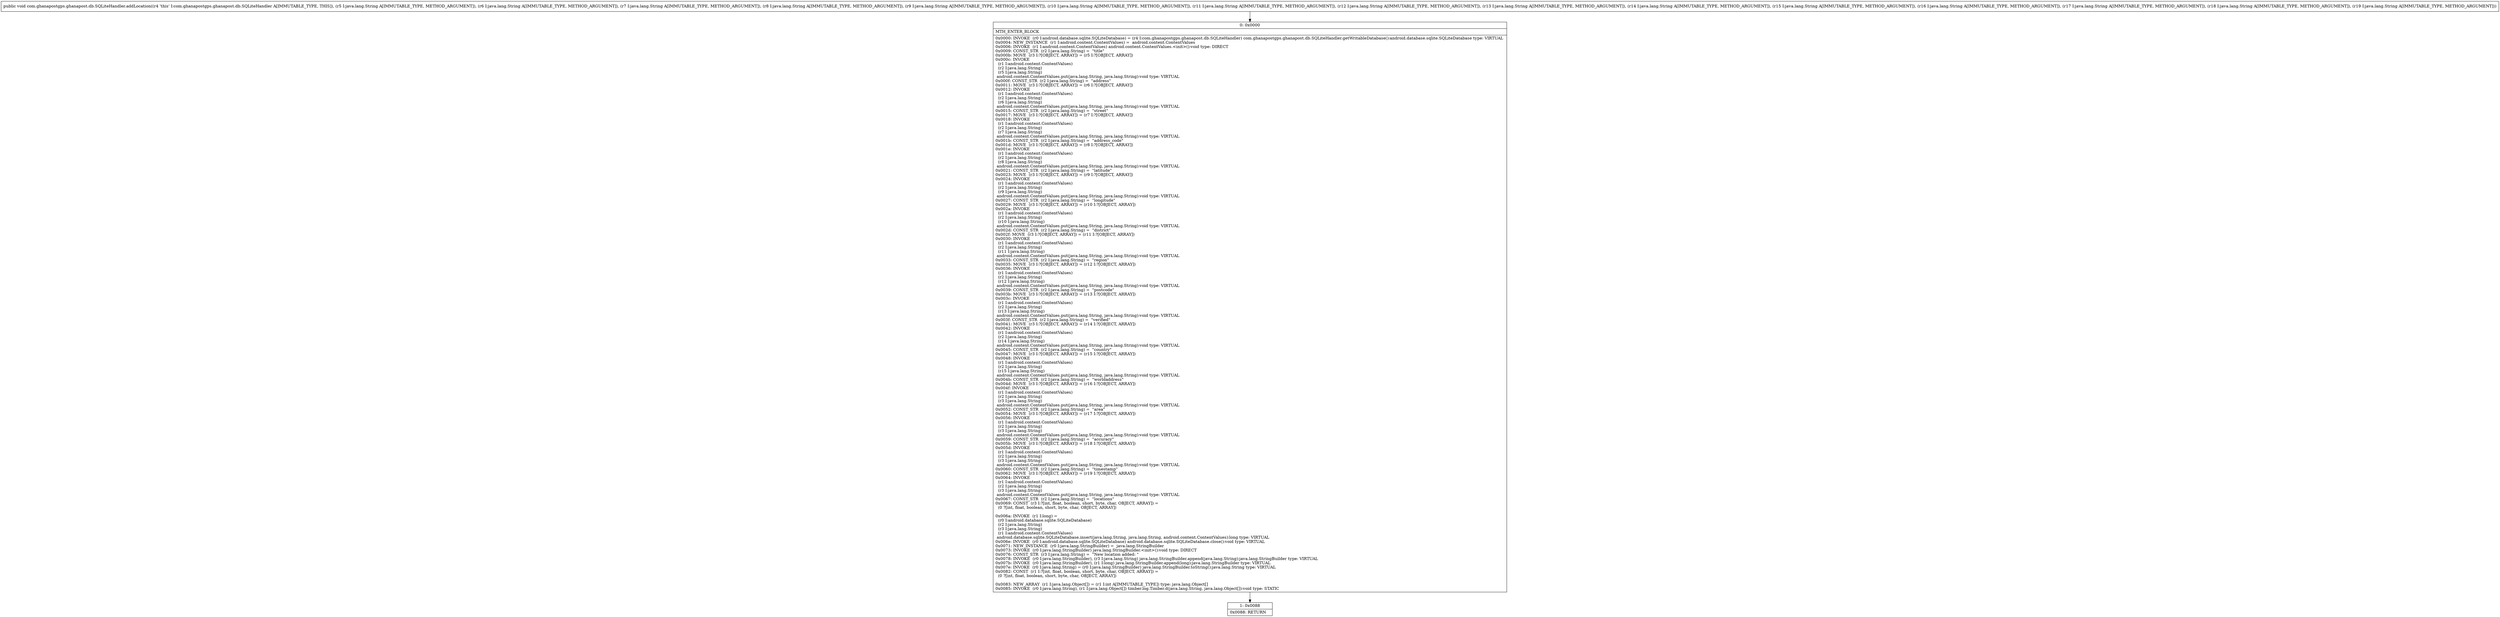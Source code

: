digraph "CFG forcom.ghanapostgps.ghanapost.db.SQLiteHandler.addLocation(Ljava\/lang\/String;Ljava\/lang\/String;Ljava\/lang\/String;Ljava\/lang\/String;Ljava\/lang\/String;Ljava\/lang\/String;Ljava\/lang\/String;Ljava\/lang\/String;Ljava\/lang\/String;Ljava\/lang\/String;Ljava\/lang\/String;Ljava\/lang\/String;Ljava\/lang\/String;Ljava\/lang\/String;Ljava\/lang\/String;)V" {
Node_0 [shape=record,label="{0\:\ 0x0000|MTH_ENTER_BLOCK\l|0x0000: INVOKE  (r0 I:android.database.sqlite.SQLiteDatabase) = (r4 I:com.ghanapostgps.ghanapost.db.SQLiteHandler) com.ghanapostgps.ghanapost.db.SQLiteHandler.getWritableDatabase():android.database.sqlite.SQLiteDatabase type: VIRTUAL \l0x0004: NEW_INSTANCE  (r1 I:android.content.ContentValues) =  android.content.ContentValues \l0x0006: INVOKE  (r1 I:android.content.ContentValues) android.content.ContentValues.\<init\>():void type: DIRECT \l0x0009: CONST_STR  (r2 I:java.lang.String) =  \"title\" \l0x000b: MOVE  (r3 I:?[OBJECT, ARRAY]) = (r5 I:?[OBJECT, ARRAY]) \l0x000c: INVOKE  \l  (r1 I:android.content.ContentValues)\l  (r2 I:java.lang.String)\l  (r5 I:java.lang.String)\l android.content.ContentValues.put(java.lang.String, java.lang.String):void type: VIRTUAL \l0x000f: CONST_STR  (r2 I:java.lang.String) =  \"address\" \l0x0011: MOVE  (r3 I:?[OBJECT, ARRAY]) = (r6 I:?[OBJECT, ARRAY]) \l0x0012: INVOKE  \l  (r1 I:android.content.ContentValues)\l  (r2 I:java.lang.String)\l  (r6 I:java.lang.String)\l android.content.ContentValues.put(java.lang.String, java.lang.String):void type: VIRTUAL \l0x0015: CONST_STR  (r2 I:java.lang.String) =  \"street\" \l0x0017: MOVE  (r3 I:?[OBJECT, ARRAY]) = (r7 I:?[OBJECT, ARRAY]) \l0x0018: INVOKE  \l  (r1 I:android.content.ContentValues)\l  (r2 I:java.lang.String)\l  (r7 I:java.lang.String)\l android.content.ContentValues.put(java.lang.String, java.lang.String):void type: VIRTUAL \l0x001b: CONST_STR  (r2 I:java.lang.String) =  \"address_code\" \l0x001d: MOVE  (r3 I:?[OBJECT, ARRAY]) = (r8 I:?[OBJECT, ARRAY]) \l0x001e: INVOKE  \l  (r1 I:android.content.ContentValues)\l  (r2 I:java.lang.String)\l  (r8 I:java.lang.String)\l android.content.ContentValues.put(java.lang.String, java.lang.String):void type: VIRTUAL \l0x0021: CONST_STR  (r2 I:java.lang.String) =  \"latitude\" \l0x0023: MOVE  (r3 I:?[OBJECT, ARRAY]) = (r9 I:?[OBJECT, ARRAY]) \l0x0024: INVOKE  \l  (r1 I:android.content.ContentValues)\l  (r2 I:java.lang.String)\l  (r9 I:java.lang.String)\l android.content.ContentValues.put(java.lang.String, java.lang.String):void type: VIRTUAL \l0x0027: CONST_STR  (r2 I:java.lang.String) =  \"longitude\" \l0x0029: MOVE  (r3 I:?[OBJECT, ARRAY]) = (r10 I:?[OBJECT, ARRAY]) \l0x002a: INVOKE  \l  (r1 I:android.content.ContentValues)\l  (r2 I:java.lang.String)\l  (r10 I:java.lang.String)\l android.content.ContentValues.put(java.lang.String, java.lang.String):void type: VIRTUAL \l0x002d: CONST_STR  (r2 I:java.lang.String) =  \"district\" \l0x002f: MOVE  (r3 I:?[OBJECT, ARRAY]) = (r11 I:?[OBJECT, ARRAY]) \l0x0030: INVOKE  \l  (r1 I:android.content.ContentValues)\l  (r2 I:java.lang.String)\l  (r11 I:java.lang.String)\l android.content.ContentValues.put(java.lang.String, java.lang.String):void type: VIRTUAL \l0x0033: CONST_STR  (r2 I:java.lang.String) =  \"region\" \l0x0035: MOVE  (r3 I:?[OBJECT, ARRAY]) = (r12 I:?[OBJECT, ARRAY]) \l0x0036: INVOKE  \l  (r1 I:android.content.ContentValues)\l  (r2 I:java.lang.String)\l  (r12 I:java.lang.String)\l android.content.ContentValues.put(java.lang.String, java.lang.String):void type: VIRTUAL \l0x0039: CONST_STR  (r2 I:java.lang.String) =  \"postcode\" \l0x003b: MOVE  (r3 I:?[OBJECT, ARRAY]) = (r13 I:?[OBJECT, ARRAY]) \l0x003c: INVOKE  \l  (r1 I:android.content.ContentValues)\l  (r2 I:java.lang.String)\l  (r13 I:java.lang.String)\l android.content.ContentValues.put(java.lang.String, java.lang.String):void type: VIRTUAL \l0x003f: CONST_STR  (r2 I:java.lang.String) =  \"verified\" \l0x0041: MOVE  (r3 I:?[OBJECT, ARRAY]) = (r14 I:?[OBJECT, ARRAY]) \l0x0042: INVOKE  \l  (r1 I:android.content.ContentValues)\l  (r2 I:java.lang.String)\l  (r14 I:java.lang.String)\l android.content.ContentValues.put(java.lang.String, java.lang.String):void type: VIRTUAL \l0x0045: CONST_STR  (r2 I:java.lang.String) =  \"country\" \l0x0047: MOVE  (r3 I:?[OBJECT, ARRAY]) = (r15 I:?[OBJECT, ARRAY]) \l0x0048: INVOKE  \l  (r1 I:android.content.ContentValues)\l  (r2 I:java.lang.String)\l  (r15 I:java.lang.String)\l android.content.ContentValues.put(java.lang.String, java.lang.String):void type: VIRTUAL \l0x004b: CONST_STR  (r2 I:java.lang.String) =  \"worldaddress\" \l0x004d: MOVE  (r3 I:?[OBJECT, ARRAY]) = (r16 I:?[OBJECT, ARRAY]) \l0x004f: INVOKE  \l  (r1 I:android.content.ContentValues)\l  (r2 I:java.lang.String)\l  (r3 I:java.lang.String)\l android.content.ContentValues.put(java.lang.String, java.lang.String):void type: VIRTUAL \l0x0052: CONST_STR  (r2 I:java.lang.String) =  \"area\" \l0x0054: MOVE  (r3 I:?[OBJECT, ARRAY]) = (r17 I:?[OBJECT, ARRAY]) \l0x0056: INVOKE  \l  (r1 I:android.content.ContentValues)\l  (r2 I:java.lang.String)\l  (r3 I:java.lang.String)\l android.content.ContentValues.put(java.lang.String, java.lang.String):void type: VIRTUAL \l0x0059: CONST_STR  (r2 I:java.lang.String) =  \"accuracy\" \l0x005b: MOVE  (r3 I:?[OBJECT, ARRAY]) = (r18 I:?[OBJECT, ARRAY]) \l0x005d: INVOKE  \l  (r1 I:android.content.ContentValues)\l  (r2 I:java.lang.String)\l  (r3 I:java.lang.String)\l android.content.ContentValues.put(java.lang.String, java.lang.String):void type: VIRTUAL \l0x0060: CONST_STR  (r2 I:java.lang.String) =  \"timestamp\" \l0x0062: MOVE  (r3 I:?[OBJECT, ARRAY]) = (r19 I:?[OBJECT, ARRAY]) \l0x0064: INVOKE  \l  (r1 I:android.content.ContentValues)\l  (r2 I:java.lang.String)\l  (r3 I:java.lang.String)\l android.content.ContentValues.put(java.lang.String, java.lang.String):void type: VIRTUAL \l0x0067: CONST_STR  (r2 I:java.lang.String) =  \"locations\" \l0x0069: CONST  (r3 I:?[int, float, boolean, short, byte, char, OBJECT, ARRAY]) = \l  (0 ?[int, float, boolean, short, byte, char, OBJECT, ARRAY])\l \l0x006a: INVOKE  (r1 I:long) = \l  (r0 I:android.database.sqlite.SQLiteDatabase)\l  (r2 I:java.lang.String)\l  (r3 I:java.lang.String)\l  (r1 I:android.content.ContentValues)\l android.database.sqlite.SQLiteDatabase.insert(java.lang.String, java.lang.String, android.content.ContentValues):long type: VIRTUAL \l0x006e: INVOKE  (r0 I:android.database.sqlite.SQLiteDatabase) android.database.sqlite.SQLiteDatabase.close():void type: VIRTUAL \l0x0071: NEW_INSTANCE  (r0 I:java.lang.StringBuilder) =  java.lang.StringBuilder \l0x0073: INVOKE  (r0 I:java.lang.StringBuilder) java.lang.StringBuilder.\<init\>():void type: DIRECT \l0x0076: CONST_STR  (r3 I:java.lang.String) =  \"New location added: \" \l0x0078: INVOKE  (r0 I:java.lang.StringBuilder), (r3 I:java.lang.String) java.lang.StringBuilder.append(java.lang.String):java.lang.StringBuilder type: VIRTUAL \l0x007b: INVOKE  (r0 I:java.lang.StringBuilder), (r1 I:long) java.lang.StringBuilder.append(long):java.lang.StringBuilder type: VIRTUAL \l0x007e: INVOKE  (r0 I:java.lang.String) = (r0 I:java.lang.StringBuilder) java.lang.StringBuilder.toString():java.lang.String type: VIRTUAL \l0x0082: CONST  (r1 I:?[int, float, boolean, short, byte, char, OBJECT, ARRAY]) = \l  (0 ?[int, float, boolean, short, byte, char, OBJECT, ARRAY])\l \l0x0083: NEW_ARRAY  (r1 I:java.lang.Object[]) = (r1 I:int A[IMMUTABLE_TYPE]) type: java.lang.Object[] \l0x0085: INVOKE  (r0 I:java.lang.String), (r1 I:java.lang.Object[]) timber.log.Timber.d(java.lang.String, java.lang.Object[]):void type: STATIC \l}"];
Node_1 [shape=record,label="{1\:\ 0x0088|0x0088: RETURN   \l}"];
MethodNode[shape=record,label="{public void com.ghanapostgps.ghanapost.db.SQLiteHandler.addLocation((r4 'this' I:com.ghanapostgps.ghanapost.db.SQLiteHandler A[IMMUTABLE_TYPE, THIS]), (r5 I:java.lang.String A[IMMUTABLE_TYPE, METHOD_ARGUMENT]), (r6 I:java.lang.String A[IMMUTABLE_TYPE, METHOD_ARGUMENT]), (r7 I:java.lang.String A[IMMUTABLE_TYPE, METHOD_ARGUMENT]), (r8 I:java.lang.String A[IMMUTABLE_TYPE, METHOD_ARGUMENT]), (r9 I:java.lang.String A[IMMUTABLE_TYPE, METHOD_ARGUMENT]), (r10 I:java.lang.String A[IMMUTABLE_TYPE, METHOD_ARGUMENT]), (r11 I:java.lang.String A[IMMUTABLE_TYPE, METHOD_ARGUMENT]), (r12 I:java.lang.String A[IMMUTABLE_TYPE, METHOD_ARGUMENT]), (r13 I:java.lang.String A[IMMUTABLE_TYPE, METHOD_ARGUMENT]), (r14 I:java.lang.String A[IMMUTABLE_TYPE, METHOD_ARGUMENT]), (r15 I:java.lang.String A[IMMUTABLE_TYPE, METHOD_ARGUMENT]), (r16 I:java.lang.String A[IMMUTABLE_TYPE, METHOD_ARGUMENT]), (r17 I:java.lang.String A[IMMUTABLE_TYPE, METHOD_ARGUMENT]), (r18 I:java.lang.String A[IMMUTABLE_TYPE, METHOD_ARGUMENT]), (r19 I:java.lang.String A[IMMUTABLE_TYPE, METHOD_ARGUMENT])) }"];
MethodNode -> Node_0;
Node_0 -> Node_1;
}

